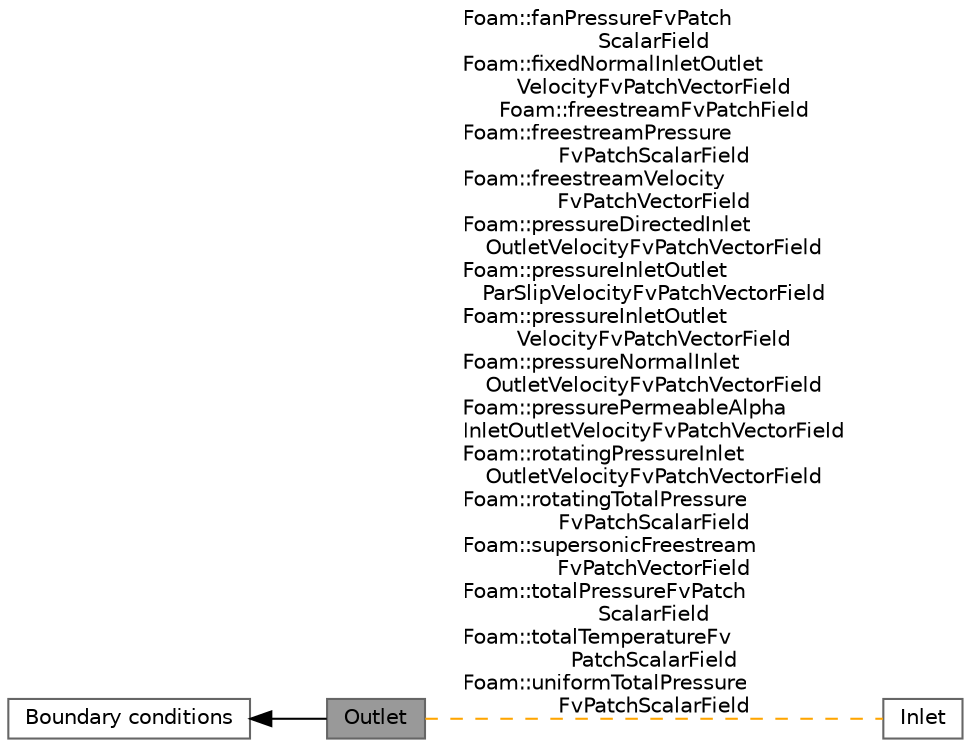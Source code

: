 digraph "Outlet"
{
 // LATEX_PDF_SIZE
  bgcolor="transparent";
  edge [fontname=Helvetica,fontsize=10,labelfontname=Helvetica,labelfontsize=10];
  node [fontname=Helvetica,fontsize=10,shape=box,height=0.2,width=0.4];
  rankdir=LR;
  Node2 [id="Node000002",label="Boundary conditions",height=0.2,width=0.4,color="grey40", fillcolor="white", style="filled",URL="$group__grpBoundaryConditions.html",tooltip=" "];
  Node3 [id="Node000003",label="Inlet",height=0.2,width=0.4,color="grey40", fillcolor="white", style="filled",URL="$group__grpInletBoundaryConditions.html",tooltip=" "];
  Node1 [id="Node000001",label="Outlet",height=0.2,width=0.4,color="gray40", fillcolor="grey60", style="filled", fontcolor="black",tooltip=" "];
  Node2->Node1 [shape=plaintext, dir="back", style="solid"];
  Node1->Node3 [shape=plaintext, label="Foam::fanPressureFvPatch\lScalarField\nFoam::fixedNormalInletOutlet\lVelocityFvPatchVectorField\nFoam::freestreamFvPatchField\nFoam::freestreamPressure\lFvPatchScalarField\nFoam::freestreamVelocity\lFvPatchVectorField\nFoam::pressureDirectedInlet\lOutletVelocityFvPatchVectorField\nFoam::pressureInletOutlet\lParSlipVelocityFvPatchVectorField\nFoam::pressureInletOutlet\lVelocityFvPatchVectorField\nFoam::pressureNormalInlet\lOutletVelocityFvPatchVectorField\nFoam::pressurePermeableAlpha\lInletOutletVelocityFvPatchVectorField\nFoam::rotatingPressureInlet\lOutletVelocityFvPatchVectorField\nFoam::rotatingTotalPressure\lFvPatchScalarField\nFoam::supersonicFreestream\lFvPatchVectorField\nFoam::totalPressureFvPatch\lScalarField\nFoam::totalTemperatureFv\lPatchScalarField\nFoam::uniformTotalPressure\lFvPatchScalarField", color="orange", dir="none", style="dashed"];
}
